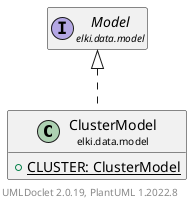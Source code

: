 @startuml
    remove .*\.(Instance|Par|Parameterizer|Factory)$
    set namespaceSeparator none
    hide empty fields
    hide empty methods

    class "<size:14>ClusterModel\n<size:10>elki.data.model" as elki.data.model.ClusterModel [[ClusterModel.html]] {
        {static} +CLUSTER: ClusterModel
    }

    interface "<size:14>Model\n<size:10>elki.data.model" as elki.data.model.Model [[Model.html]]

    elki.data.model.Model <|.. elki.data.model.ClusterModel

    center footer UMLDoclet 2.0.19, PlantUML 1.2022.8
@enduml
